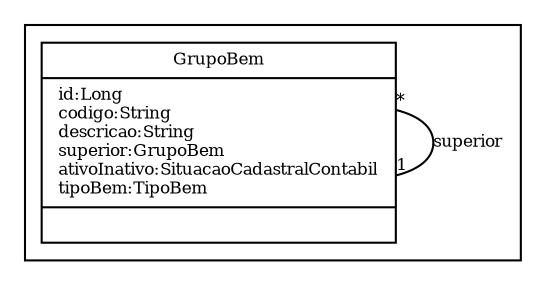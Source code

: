 digraph G{
fontname = "Times-Roman"
fontsize = 8

node [
        fontname = "Times-Roman"
        fontsize = 8
        shape = "record"
]

edge [
        fontname = "Times-Roman"
        fontsize = 8
]

subgraph clusterGRUPO_PATRIMONIAL
{
GrupoBem [label = "{GrupoBem|id:Long\lcodigo:String\ldescricao:String\lsuperior:GrupoBem\lativoInativo:SituacaoCadastralContabil\ltipoBem:TipoBem\l|\l}"]
}
edge [arrowhead = "none" headlabel = "1" taillabel = "*"] GrupoBem -> GrupoBem [label = "superior"]
}
